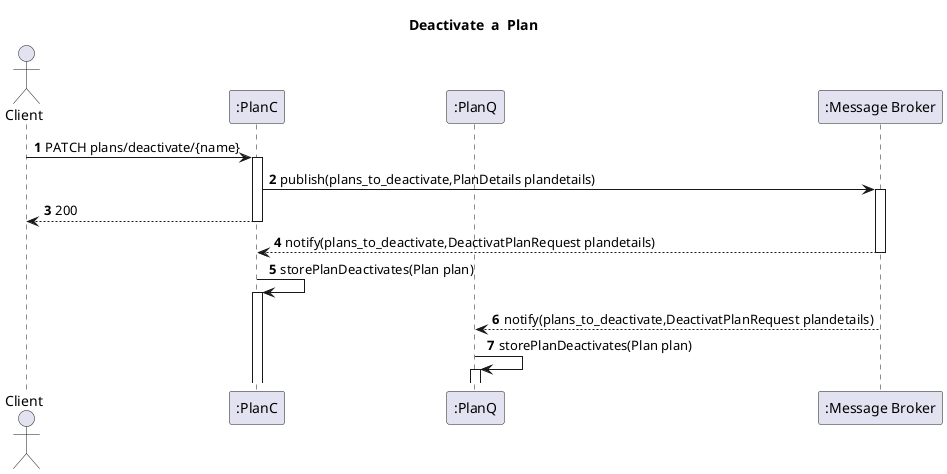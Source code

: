 @startuml
'https://plantuml.com/sequence-diagram
autoactivate on
autonumber
title  Deactivate  a  Plan

autonumber


actor "Client" as Ac
participant ":PlanC" as Auth
participant ":PlanQ" as Serv

participant ":Message Broker" as Broker


Ac->Auth:PATCH plans/deactivate/{name}
Auth->Broker: publish(plans_to_deactivate,PlanDetails plandetails)

Auth-->Ac:200
Broker-->Auth:notify(plans_to_deactivate,DeactivatPlanRequest plandetails)
Auth->Auth:storePlanDeactivates(Plan plan)

Broker-->Serv:notify(plans_to_deactivate,DeactivatPlanRequest plandetails)

Serv->Serv:storePlanDeactivates(Plan plan)













@enduml
